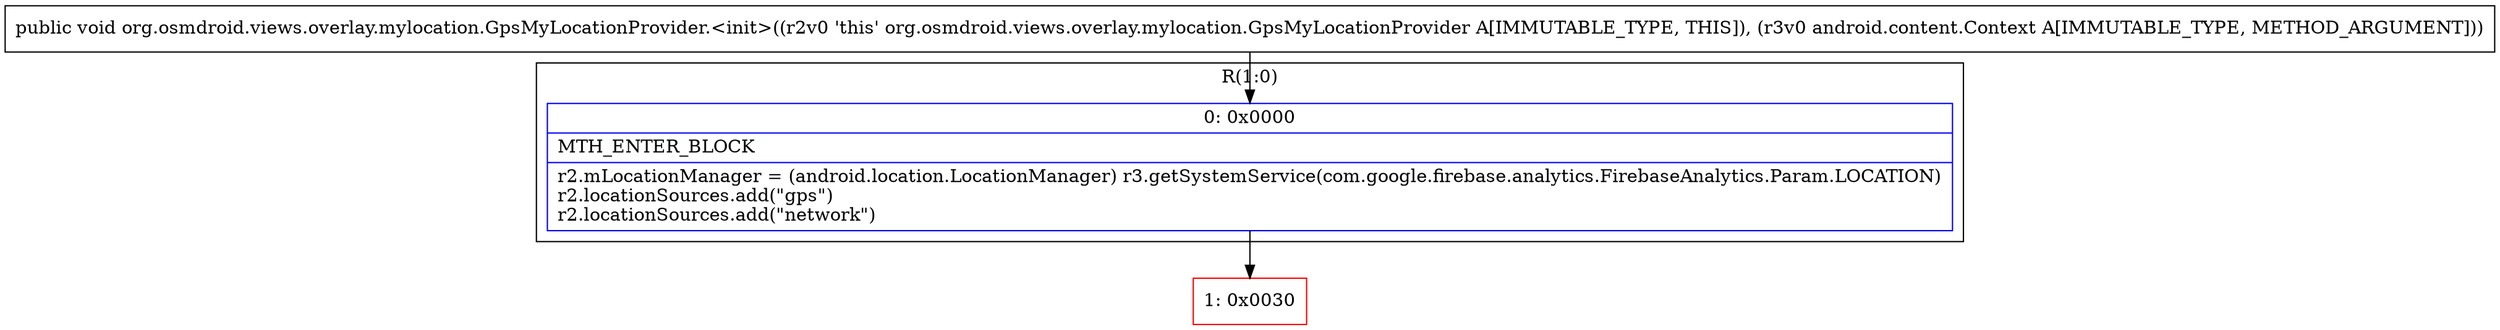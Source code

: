 digraph "CFG fororg.osmdroid.views.overlay.mylocation.GpsMyLocationProvider.\<init\>(Landroid\/content\/Context;)V" {
subgraph cluster_Region_2080326500 {
label = "R(1:0)";
node [shape=record,color=blue];
Node_0 [shape=record,label="{0\:\ 0x0000|MTH_ENTER_BLOCK\l|r2.mLocationManager = (android.location.LocationManager) r3.getSystemService(com.google.firebase.analytics.FirebaseAnalytics.Param.LOCATION)\lr2.locationSources.add(\"gps\")\lr2.locationSources.add(\"network\")\l}"];
}
Node_1 [shape=record,color=red,label="{1\:\ 0x0030}"];
MethodNode[shape=record,label="{public void org.osmdroid.views.overlay.mylocation.GpsMyLocationProvider.\<init\>((r2v0 'this' org.osmdroid.views.overlay.mylocation.GpsMyLocationProvider A[IMMUTABLE_TYPE, THIS]), (r3v0 android.content.Context A[IMMUTABLE_TYPE, METHOD_ARGUMENT])) }"];
MethodNode -> Node_0;
Node_0 -> Node_1;
}

